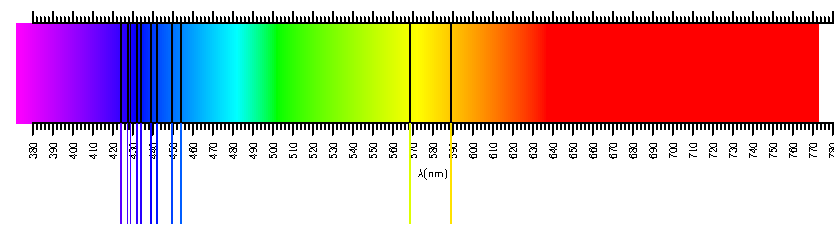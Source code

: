import graph;
usepackage("ocgx");
settings.tex="pdflatex";

// Dan Bruton algorithm
pen nm2rgb(real wl, real gamma=0.8, bool intensity=true) {
  triple rgb;
  if(wl >= 380 && wl <= 440) {rgb=((440-wl)/60,0,1);}
  if(wl >  440 && wl <= 490) {rgb=(0,(wl-440)/50,1);}
  if(wl >  490 && wl <= 510) {rgb=(0,1,(510-wl)/20);}
  if(wl >  510 && wl <= 580) {rgb=((wl-510)/70,1,0);}
  if(wl >  580 && wl <= 645) {rgb=(1,(645-wl)/65,0);}
  if(wl >  645 && wl <= 780) {rgb=(1,0,0);}

  real Intensity=1;
  if(intensity) {
    if(wl >= 700) {Intensity=0.3+0.7*(780-wl)/80;}
    else if(wl <= 420) {Intensity=0.3+0.7*(wl-380)/40;}
  }

  return rgb((Intensity*rgb.x)**gamma,(Intensity*rgb.y)**gamma,
             (Intensity*rgb.z)**gamma);
}

real width=1;
real height=50;

begin("spectrum");
for(real i=380 ; i <= 780 ; i += width) {
  draw((i,0)--(i,height),width+nm2rgb(wl=i,false)+squarecap);
}
begin("Extinction",false); // nested
for(real i=380 ; i <= 780 ; i += width) {
  draw((i,0)--(i,height),width+nm2rgb(wl=i,true)+squarecap);
}
end();
end();

begin("Wavelength");
xaxis(scale(0.5)*"$\lambda$(nm)",BottomTop,380,780,
      RightTicks(scale(0.5)*rotate(90)*Label(),step=2,Step=10),above=true);
end();

// From Astronomical Data Center(NASA)
// Neutral only
real[] Na={423.899, 424.208, 427.364, 427.679, 428.784, 429.101,
           432.14, 432.462, 434.149, 434.474, 439.003, 439.334, 441.989, 442.325,
           449.418, 449.766, 454.163, 454.519, 568.2633, 568.8204, 588.995,
           589.5924};
begin("Na absorption");
for(int i=0; i < Na.length; ++i) {
  draw((Na[i],0)--(Na[i],height),0.1*width+squarecap);
}
end();

begin("Na emission");
for(int i=0; i < Na.length; ++i) {
  draw((Na[i],0)--(Na[i],-height),0.1*width+nm2rgb(Na[i],false)+squarecap);
}
end();

// Neutral only
real[] Zn={388.334, 396.543, 411.321, 429.288, 429.833, 462.981,
           468.014, 472.215, 481.053 , 506.866, 506.958, 518.198, 530.865,
           531.024, 531.102, 577.21, 577.55, 577.711, 623.79, 623.917, 636.234,
           647.918, 692.832, 693.847, 694.32, 779.936};
begin("Zn absorption",false);
for(int i=0; i < Zn.length; ++i) {
  draw((Zn[i],0)--(Zn[i],height),width+squarecap);
}
end();

begin("Zn emission",false);
for(int i=0; i < Zn.length; ++i) {
  draw((Zn[i],0)--(Zn[i],-height),width+nm2rgb(Zn[i],false)+squarecap);
}
end();

shipout(bbox(2mm,Fill(white)));
